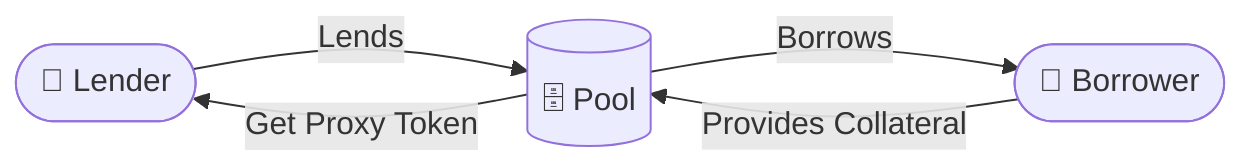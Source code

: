 flowchart LR
  lender(["👤 Lender"]) -->|Lends| pool[("🗄️ Pool")]
  pool -->|Get Proxy Token| lender
  pool -->|Borrows| borrower(["👤 Borrower"])
  borrower -->|Provides Collateral| pool